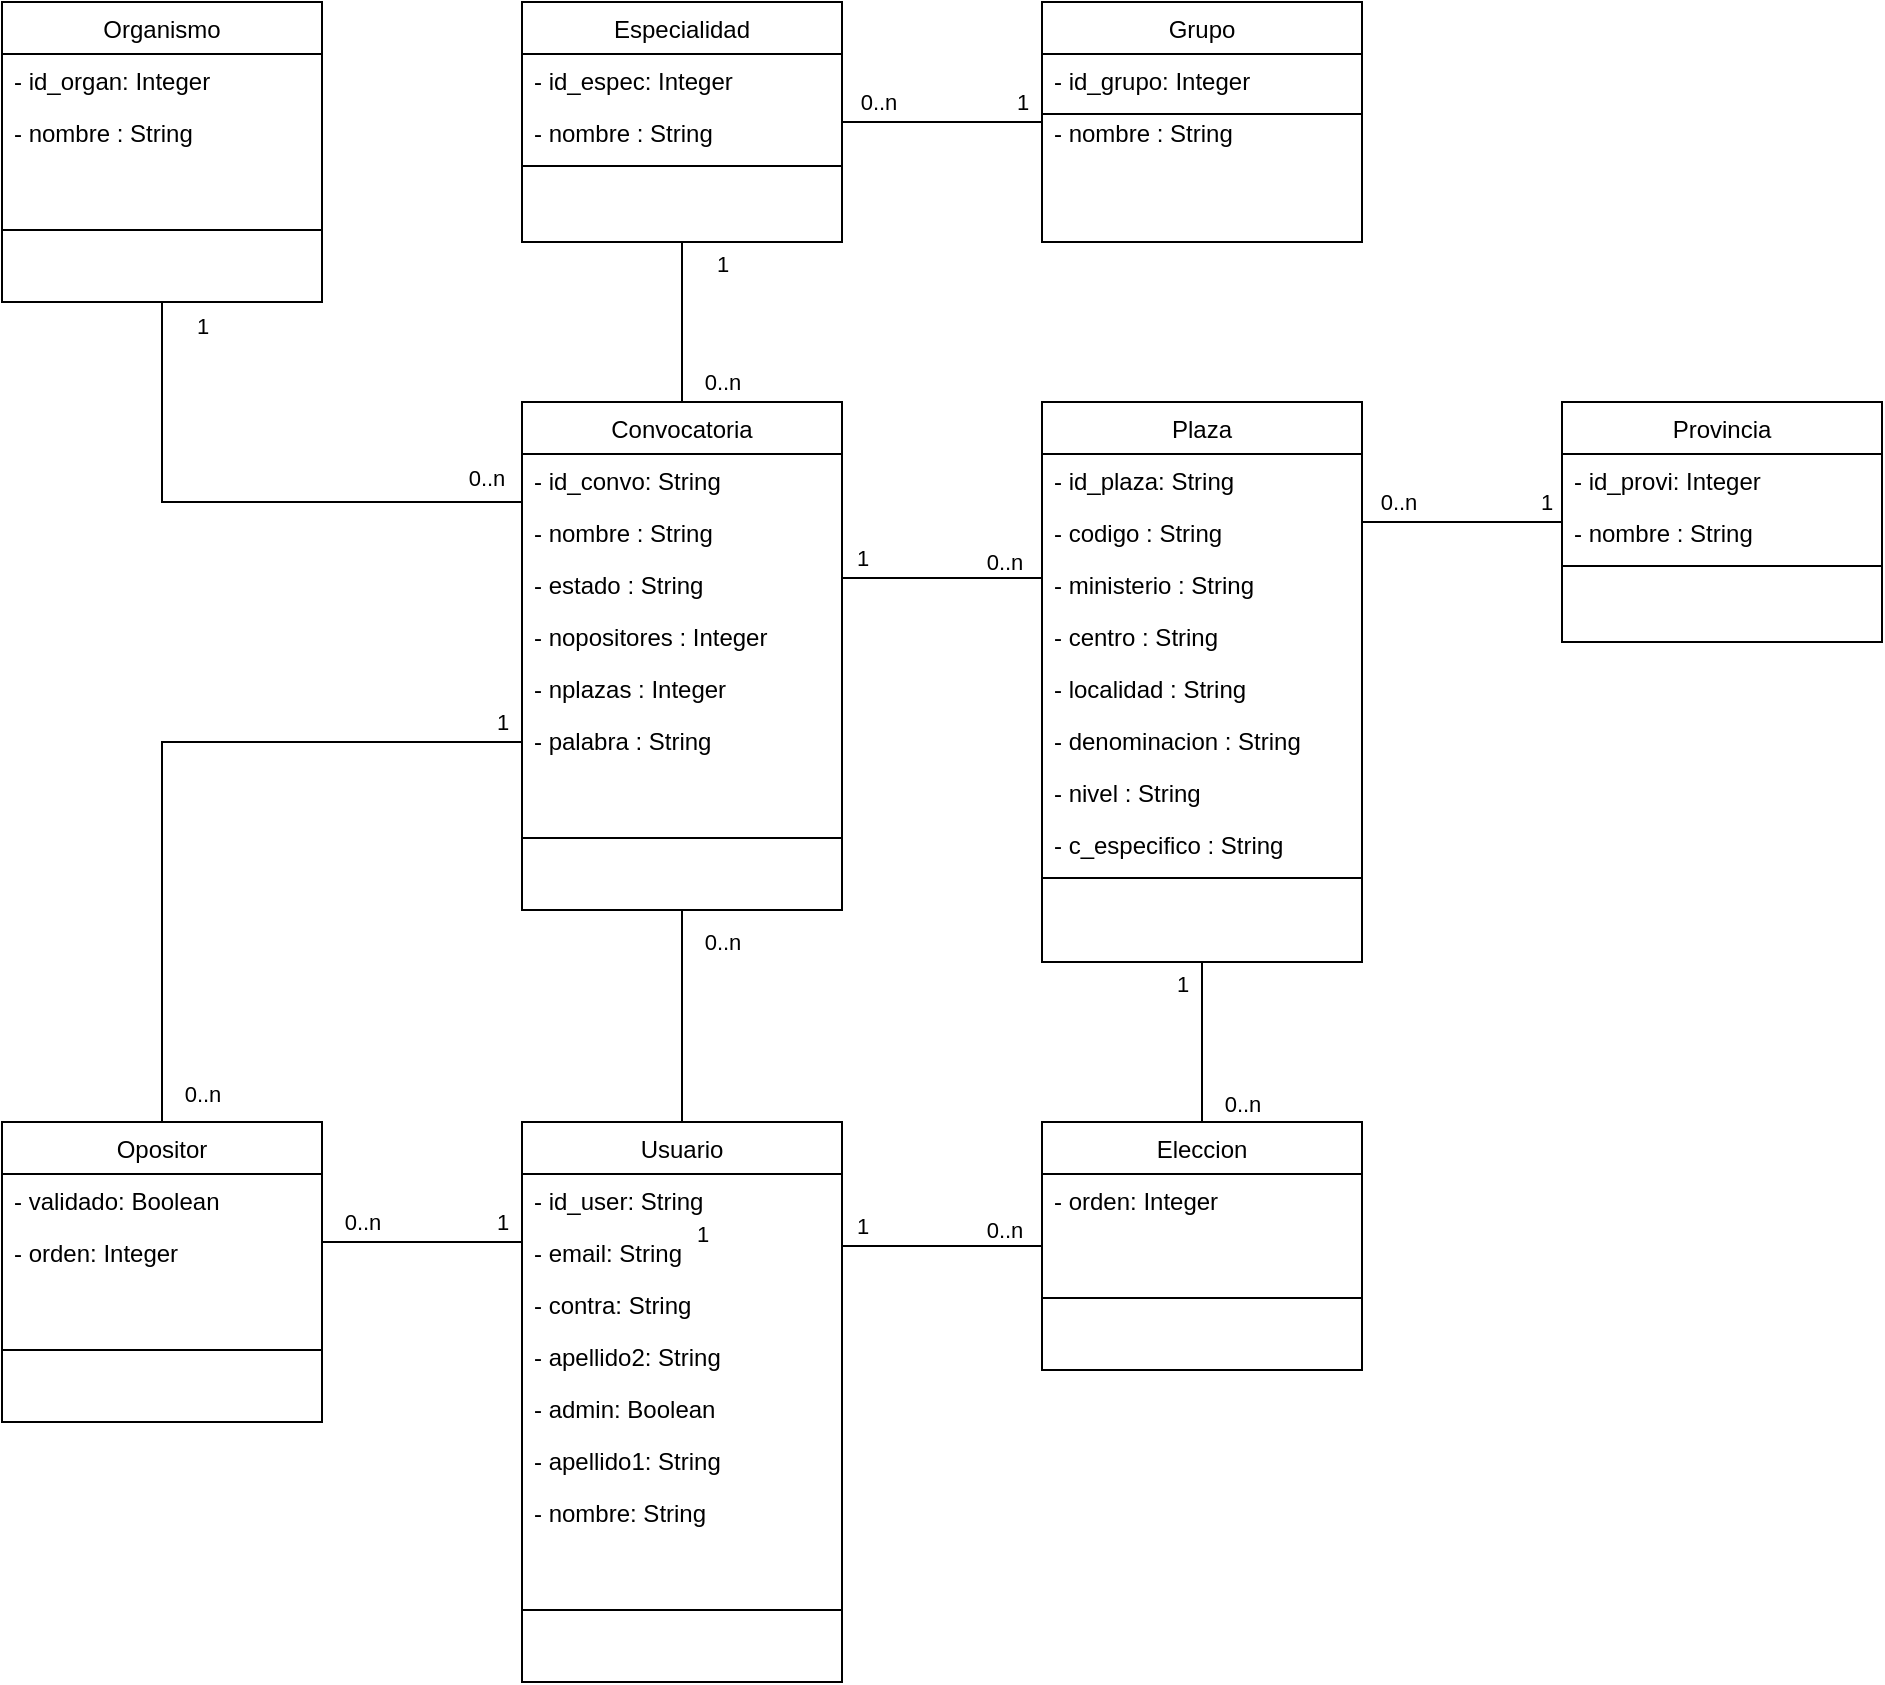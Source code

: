 <mxfile version="18.0.1" type="github">
  <diagram id="C5RBs43oDa-KdzZeNtuy" name="Page-1">
    <mxGraphModel dx="1422" dy="752" grid="1" gridSize="10" guides="1" tooltips="1" connect="1" arrows="1" fold="1" page="1" pageScale="1" pageWidth="827" pageHeight="1169" math="0" shadow="0">
      <root>
        <mxCell id="WIyWlLk6GJQsqaUBKTNV-0" />
        <mxCell id="WIyWlLk6GJQsqaUBKTNV-1" parent="WIyWlLk6GJQsqaUBKTNV-0" />
        <mxCell id="cPd-VQ7A9rN7ERo2Lcjd-0" value="Provincia" style="swimlane;fontStyle=0;align=center;verticalAlign=top;childLayout=stackLayout;horizontal=1;startSize=26;horizontalStack=0;resizeParent=1;resizeLast=0;collapsible=1;marginBottom=0;rounded=0;shadow=0;strokeWidth=1;" parent="WIyWlLk6GJQsqaUBKTNV-1" vertex="1">
          <mxGeometry x="860" y="240" width="160" height="120" as="geometry">
            <mxRectangle x="530" y="610" width="160" height="26" as="alternateBounds" />
          </mxGeometry>
        </mxCell>
        <mxCell id="cPd-VQ7A9rN7ERo2Lcjd-1" value="- id_provi: Integer" style="text;align=left;verticalAlign=top;spacingLeft=4;spacingRight=4;overflow=hidden;rotatable=0;points=[[0,0.5],[1,0.5]];portConstraint=eastwest;" parent="cPd-VQ7A9rN7ERo2Lcjd-0" vertex="1">
          <mxGeometry y="26" width="160" height="26" as="geometry" />
        </mxCell>
        <mxCell id="cPd-VQ7A9rN7ERo2Lcjd-2" value="- nombre : String" style="text;align=left;verticalAlign=top;spacingLeft=4;spacingRight=4;overflow=hidden;rotatable=0;points=[[0,0.5],[1,0.5]];portConstraint=eastwest;rounded=0;shadow=0;html=0;" parent="cPd-VQ7A9rN7ERo2Lcjd-0" vertex="1">
          <mxGeometry y="52" width="160" height="26" as="geometry" />
        </mxCell>
        <mxCell id="cPd-VQ7A9rN7ERo2Lcjd-6" value="" style="line;html=1;strokeWidth=1;align=left;verticalAlign=middle;spacingTop=-1;spacingLeft=3;spacingRight=3;rotatable=0;labelPosition=right;points=[];portConstraint=eastwest;" parent="cPd-VQ7A9rN7ERo2Lcjd-0" vertex="1">
          <mxGeometry y="78" width="160" height="8" as="geometry" />
        </mxCell>
        <mxCell id="8T8IWZVeBzN1i3w2Dnij-60" style="edgeStyle=orthogonalEdgeStyle;rounded=0;orthogonalLoop=1;jettySize=auto;html=1;endArrow=none;endFill=0;" parent="WIyWlLk6GJQsqaUBKTNV-1" source="cPd-VQ7A9rN7ERo2Lcjd-9" target="8T8IWZVeBzN1i3w2Dnij-1" edge="1">
          <mxGeometry relative="1" as="geometry" />
        </mxCell>
        <mxCell id="8T8IWZVeBzN1i3w2Dnij-61" value="1" style="edgeLabel;html=1;align=center;verticalAlign=middle;resizable=0;points=[];" parent="8T8IWZVeBzN1i3w2Dnij-60" vertex="1" connectable="0">
          <mxGeometry x="-0.818" y="1" relative="1" as="geometry">
            <mxPoint x="19" y="3" as="offset" />
          </mxGeometry>
        </mxCell>
        <mxCell id="8T8IWZVeBzN1i3w2Dnij-62" value="0..n" style="edgeLabel;html=1;align=center;verticalAlign=middle;resizable=0;points=[];" parent="8T8IWZVeBzN1i3w2Dnij-60" vertex="1" connectable="0">
          <mxGeometry x="0.768" y="-2" relative="1" as="geometry">
            <mxPoint x="22" y="-1" as="offset" />
          </mxGeometry>
        </mxCell>
        <mxCell id="cPd-VQ7A9rN7ERo2Lcjd-9" value="Especialidad" style="swimlane;fontStyle=0;align=center;verticalAlign=top;childLayout=stackLayout;horizontal=1;startSize=26;horizontalStack=0;resizeParent=1;resizeLast=0;collapsible=1;marginBottom=0;rounded=0;shadow=0;strokeWidth=1;" parent="WIyWlLk6GJQsqaUBKTNV-1" vertex="1">
          <mxGeometry x="340" y="40" width="160" height="120" as="geometry">
            <mxRectangle x="160" y="560" width="160" height="26" as="alternateBounds" />
          </mxGeometry>
        </mxCell>
        <mxCell id="cPd-VQ7A9rN7ERo2Lcjd-10" value="- id_espec: Integer" style="text;align=left;verticalAlign=top;spacingLeft=4;spacingRight=4;overflow=hidden;rotatable=0;points=[[0,0.5],[1,0.5]];portConstraint=eastwest;" parent="cPd-VQ7A9rN7ERo2Lcjd-9" vertex="1">
          <mxGeometry y="26" width="160" height="26" as="geometry" />
        </mxCell>
        <mxCell id="cPd-VQ7A9rN7ERo2Lcjd-11" value="- nombre : String" style="text;align=left;verticalAlign=top;spacingLeft=4;spacingRight=4;overflow=hidden;rotatable=0;points=[[0,0.5],[1,0.5]];portConstraint=eastwest;rounded=0;shadow=0;html=0;" parent="cPd-VQ7A9rN7ERo2Lcjd-9" vertex="1">
          <mxGeometry y="52" width="160" height="26" as="geometry" />
        </mxCell>
        <mxCell id="cPd-VQ7A9rN7ERo2Lcjd-12" value="" style="line;html=1;strokeWidth=1;align=left;verticalAlign=middle;spacingTop=-1;spacingLeft=3;spacingRight=3;rotatable=0;labelPosition=right;points=[];portConstraint=eastwest;" parent="cPd-VQ7A9rN7ERo2Lcjd-9" vertex="1">
          <mxGeometry y="78" width="160" height="8" as="geometry" />
        </mxCell>
        <mxCell id="8T8IWZVeBzN1i3w2Dnij-56" style="edgeStyle=orthogonalEdgeStyle;rounded=0;orthogonalLoop=1;jettySize=auto;html=1;endArrow=none;endFill=0;" parent="WIyWlLk6GJQsqaUBKTNV-1" source="cPd-VQ7A9rN7ERo2Lcjd-13" target="8T8IWZVeBzN1i3w2Dnij-1" edge="1">
          <mxGeometry relative="1" as="geometry">
            <mxPoint x="290" y="340" as="targetPoint" />
            <Array as="points">
              <mxPoint x="160" y="290" />
            </Array>
          </mxGeometry>
        </mxCell>
        <mxCell id="8T8IWZVeBzN1i3w2Dnij-58" value="0..n" style="edgeLabel;html=1;align=center;verticalAlign=middle;resizable=0;points=[];" parent="8T8IWZVeBzN1i3w2Dnij-56" vertex="1" connectable="0">
          <mxGeometry x="0.917" y="1" relative="1" as="geometry">
            <mxPoint x="-7" y="-11" as="offset" />
          </mxGeometry>
        </mxCell>
        <mxCell id="8T8IWZVeBzN1i3w2Dnij-59" value="1" style="edgeLabel;html=1;align=center;verticalAlign=middle;resizable=0;points=[];" parent="8T8IWZVeBzN1i3w2Dnij-56" vertex="1" connectable="0">
          <mxGeometry x="-0.917" relative="1" as="geometry">
            <mxPoint x="20" as="offset" />
          </mxGeometry>
        </mxCell>
        <mxCell id="cPd-VQ7A9rN7ERo2Lcjd-13" value="Organismo" style="swimlane;fontStyle=0;align=center;verticalAlign=top;childLayout=stackLayout;horizontal=1;startSize=26;horizontalStack=0;resizeParent=1;resizeLast=0;collapsible=1;marginBottom=0;rounded=0;shadow=0;strokeWidth=1;" parent="WIyWlLk6GJQsqaUBKTNV-1" vertex="1">
          <mxGeometry x="80" y="40" width="160" height="150" as="geometry">
            <mxRectangle x="160" y="560" width="160" height="26" as="alternateBounds" />
          </mxGeometry>
        </mxCell>
        <mxCell id="cPd-VQ7A9rN7ERo2Lcjd-14" value="- id_organ: Integer" style="text;align=left;verticalAlign=top;spacingLeft=4;spacingRight=4;overflow=hidden;rotatable=0;points=[[0,0.5],[1,0.5]];portConstraint=eastwest;" parent="cPd-VQ7A9rN7ERo2Lcjd-13" vertex="1">
          <mxGeometry y="26" width="160" height="26" as="geometry" />
        </mxCell>
        <mxCell id="cPd-VQ7A9rN7ERo2Lcjd-15" value="- nombre : String" style="text;align=left;verticalAlign=top;spacingLeft=4;spacingRight=4;overflow=hidden;rotatable=0;points=[[0,0.5],[1,0.5]];portConstraint=eastwest;rounded=0;shadow=0;html=0;" parent="cPd-VQ7A9rN7ERo2Lcjd-13" vertex="1">
          <mxGeometry y="52" width="160" height="26" as="geometry" />
        </mxCell>
        <mxCell id="cPd-VQ7A9rN7ERo2Lcjd-16" value="" style="line;html=1;strokeWidth=1;align=left;verticalAlign=middle;spacingTop=-1;spacingLeft=3;spacingRight=3;rotatable=0;labelPosition=right;points=[];portConstraint=eastwest;" parent="cPd-VQ7A9rN7ERo2Lcjd-13" vertex="1">
          <mxGeometry y="78" width="160" height="72" as="geometry" />
        </mxCell>
        <mxCell id="cPd-VQ7A9rN7ERo2Lcjd-17" value="Grupo" style="swimlane;fontStyle=0;align=center;verticalAlign=top;childLayout=stackLayout;horizontal=1;startSize=26;horizontalStack=0;resizeParent=1;resizeLast=0;collapsible=1;marginBottom=0;rounded=0;shadow=0;strokeWidth=1;" parent="WIyWlLk6GJQsqaUBKTNV-1" vertex="1">
          <mxGeometry x="600" y="40" width="160" height="120" as="geometry">
            <mxRectangle x="160" y="560" width="160" height="26" as="alternateBounds" />
          </mxGeometry>
        </mxCell>
        <mxCell id="cPd-VQ7A9rN7ERo2Lcjd-18" value="- id_grupo: Integer" style="text;align=left;verticalAlign=top;spacingLeft=4;spacingRight=4;overflow=hidden;rotatable=0;points=[[0,0.5],[1,0.5]];portConstraint=eastwest;" parent="cPd-VQ7A9rN7ERo2Lcjd-17" vertex="1">
          <mxGeometry y="26" width="160" height="26" as="geometry" />
        </mxCell>
        <mxCell id="cPd-VQ7A9rN7ERo2Lcjd-20" value="" style="line;html=1;strokeWidth=1;align=left;verticalAlign=middle;spacingTop=-1;spacingLeft=3;spacingRight=3;rotatable=0;labelPosition=right;points=[];portConstraint=eastwest;" parent="cPd-VQ7A9rN7ERo2Lcjd-17" vertex="1">
          <mxGeometry y="52" width="160" height="8" as="geometry" />
        </mxCell>
        <mxCell id="8T8IWZVeBzN1i3w2Dnij-1" value="Convocatoria" style="swimlane;fontStyle=0;align=center;verticalAlign=top;childLayout=stackLayout;horizontal=1;startSize=26;horizontalStack=0;resizeParent=1;resizeLast=0;collapsible=1;marginBottom=0;rounded=0;shadow=0;strokeWidth=1;" parent="WIyWlLk6GJQsqaUBKTNV-1" vertex="1">
          <mxGeometry x="340" y="240" width="160" height="254" as="geometry">
            <mxRectangle x="160" y="560" width="160" height="26" as="alternateBounds" />
          </mxGeometry>
        </mxCell>
        <mxCell id="8T8IWZVeBzN1i3w2Dnij-2" value="- id_convo: String" style="text;align=left;verticalAlign=top;spacingLeft=4;spacingRight=4;overflow=hidden;rotatable=0;points=[[0,0.5],[1,0.5]];portConstraint=eastwest;" parent="8T8IWZVeBzN1i3w2Dnij-1" vertex="1">
          <mxGeometry y="26" width="160" height="26" as="geometry" />
        </mxCell>
        <mxCell id="8T8IWZVeBzN1i3w2Dnij-3" value="- nombre : String" style="text;align=left;verticalAlign=top;spacingLeft=4;spacingRight=4;overflow=hidden;rotatable=0;points=[[0,0.5],[1,0.5]];portConstraint=eastwest;rounded=0;shadow=0;html=0;" parent="8T8IWZVeBzN1i3w2Dnij-1" vertex="1">
          <mxGeometry y="52" width="160" height="26" as="geometry" />
        </mxCell>
        <mxCell id="8T8IWZVeBzN1i3w2Dnij-5" value="- estado : String" style="text;align=left;verticalAlign=top;spacingLeft=4;spacingRight=4;overflow=hidden;rotatable=0;points=[[0,0.5],[1,0.5]];portConstraint=eastwest;rounded=0;shadow=0;html=0;" parent="8T8IWZVeBzN1i3w2Dnij-1" vertex="1">
          <mxGeometry y="78" width="160" height="26" as="geometry" />
        </mxCell>
        <mxCell id="LTb-N5Ke8aLaXxf8S1j3-1" value="- nopositores : Integer" style="text;align=left;verticalAlign=top;spacingLeft=4;spacingRight=4;overflow=hidden;rotatable=0;points=[[0,0.5],[1,0.5]];portConstraint=eastwest;rounded=0;shadow=0;html=0;" vertex="1" parent="8T8IWZVeBzN1i3w2Dnij-1">
          <mxGeometry y="104" width="160" height="26" as="geometry" />
        </mxCell>
        <mxCell id="LTb-N5Ke8aLaXxf8S1j3-2" value="- nplazas : Integer" style="text;align=left;verticalAlign=top;spacingLeft=4;spacingRight=4;overflow=hidden;rotatable=0;points=[[0,0.5],[1,0.5]];portConstraint=eastwest;rounded=0;shadow=0;html=0;" vertex="1" parent="8T8IWZVeBzN1i3w2Dnij-1">
          <mxGeometry y="130" width="160" height="26" as="geometry" />
        </mxCell>
        <mxCell id="LTb-N5Ke8aLaXxf8S1j3-3" value="- palabra : String" style="text;align=left;verticalAlign=top;spacingLeft=4;spacingRight=4;overflow=hidden;rotatable=0;points=[[0,0.5],[1,0.5]];portConstraint=eastwest;rounded=0;shadow=0;html=0;" vertex="1" parent="8T8IWZVeBzN1i3w2Dnij-1">
          <mxGeometry y="156" width="160" height="26" as="geometry" />
        </mxCell>
        <mxCell id="8T8IWZVeBzN1i3w2Dnij-4" value="" style="line;html=1;strokeWidth=1;align=left;verticalAlign=middle;spacingTop=-1;spacingLeft=3;spacingRight=3;rotatable=0;labelPosition=right;points=[];portConstraint=eastwest;" parent="8T8IWZVeBzN1i3w2Dnij-1" vertex="1">
          <mxGeometry y="182" width="160" height="72" as="geometry" />
        </mxCell>
        <mxCell id="8T8IWZVeBzN1i3w2Dnij-7" value="Plaza" style="swimlane;fontStyle=0;align=center;verticalAlign=top;childLayout=stackLayout;horizontal=1;startSize=26;horizontalStack=0;resizeParent=1;resizeLast=0;collapsible=1;marginBottom=0;rounded=0;shadow=0;strokeWidth=1;" parent="WIyWlLk6GJQsqaUBKTNV-1" vertex="1">
          <mxGeometry x="600" y="240" width="160" height="280" as="geometry">
            <mxRectangle x="530" y="610" width="160" height="26" as="alternateBounds" />
          </mxGeometry>
        </mxCell>
        <mxCell id="8T8IWZVeBzN1i3w2Dnij-8" value="- id_plaza: String" style="text;align=left;verticalAlign=top;spacingLeft=4;spacingRight=4;overflow=hidden;rotatable=0;points=[[0,0.5],[1,0.5]];portConstraint=eastwest;" parent="8T8IWZVeBzN1i3w2Dnij-7" vertex="1">
          <mxGeometry y="26" width="160" height="26" as="geometry" />
        </mxCell>
        <mxCell id="LTb-N5Ke8aLaXxf8S1j3-4" value="- codigo : String" style="text;align=left;verticalAlign=top;spacingLeft=4;spacingRight=4;overflow=hidden;rotatable=0;points=[[0,0.5],[1,0.5]];portConstraint=eastwest;rounded=0;shadow=0;html=0;" vertex="1" parent="8T8IWZVeBzN1i3w2Dnij-7">
          <mxGeometry y="52" width="160" height="26" as="geometry" />
        </mxCell>
        <mxCell id="8T8IWZVeBzN1i3w2Dnij-11" value="- ministerio : String" style="text;align=left;verticalAlign=top;spacingLeft=4;spacingRight=4;overflow=hidden;rotatable=0;points=[[0,0.5],[1,0.5]];portConstraint=eastwest;rounded=0;shadow=0;html=0;" parent="8T8IWZVeBzN1i3w2Dnij-7" vertex="1">
          <mxGeometry y="78" width="160" height="26" as="geometry" />
        </mxCell>
        <mxCell id="8T8IWZVeBzN1i3w2Dnij-12" value="- centro : String" style="text;align=left;verticalAlign=top;spacingLeft=4;spacingRight=4;overflow=hidden;rotatable=0;points=[[0,0.5],[1,0.5]];portConstraint=eastwest;rounded=0;shadow=0;html=0;" parent="8T8IWZVeBzN1i3w2Dnij-7" vertex="1">
          <mxGeometry y="104" width="160" height="26" as="geometry" />
        </mxCell>
        <mxCell id="8T8IWZVeBzN1i3w2Dnij-13" value="- localidad : String" style="text;align=left;verticalAlign=top;spacingLeft=4;spacingRight=4;overflow=hidden;rotatable=0;points=[[0,0.5],[1,0.5]];portConstraint=eastwest;rounded=0;shadow=0;html=0;" parent="8T8IWZVeBzN1i3w2Dnij-7" vertex="1">
          <mxGeometry y="130" width="160" height="26" as="geometry" />
        </mxCell>
        <mxCell id="8T8IWZVeBzN1i3w2Dnij-15" value="- denominacion : String" style="text;align=left;verticalAlign=top;spacingLeft=4;spacingRight=4;overflow=hidden;rotatable=0;points=[[0,0.5],[1,0.5]];portConstraint=eastwest;rounded=0;shadow=0;html=0;" parent="8T8IWZVeBzN1i3w2Dnij-7" vertex="1">
          <mxGeometry y="156" width="160" height="26" as="geometry" />
        </mxCell>
        <mxCell id="8T8IWZVeBzN1i3w2Dnij-14" value="- nivel : String" style="text;align=left;verticalAlign=top;spacingLeft=4;spacingRight=4;overflow=hidden;rotatable=0;points=[[0,0.5],[1,0.5]];portConstraint=eastwest;rounded=0;shadow=0;html=0;" parent="8T8IWZVeBzN1i3w2Dnij-7" vertex="1">
          <mxGeometry y="182" width="160" height="26" as="geometry" />
        </mxCell>
        <mxCell id="8T8IWZVeBzN1i3w2Dnij-16" value="- c_especifico : String" style="text;align=left;verticalAlign=top;spacingLeft=4;spacingRight=4;overflow=hidden;rotatable=0;points=[[0,0.5],[1,0.5]];portConstraint=eastwest;rounded=0;shadow=0;html=0;" parent="8T8IWZVeBzN1i3w2Dnij-7" vertex="1">
          <mxGeometry y="208" width="160" height="26" as="geometry" />
        </mxCell>
        <mxCell id="8T8IWZVeBzN1i3w2Dnij-10" value="" style="line;html=1;strokeWidth=1;align=left;verticalAlign=middle;spacingTop=-1;spacingLeft=3;spacingRight=3;rotatable=0;labelPosition=right;points=[];portConstraint=eastwest;" parent="8T8IWZVeBzN1i3w2Dnij-7" vertex="1">
          <mxGeometry y="234" width="160" height="8" as="geometry" />
        </mxCell>
        <mxCell id="8T8IWZVeBzN1i3w2Dnij-17" value="Eleccion" style="swimlane;fontStyle=0;align=center;verticalAlign=top;childLayout=stackLayout;horizontal=1;startSize=26;horizontalStack=0;resizeParent=1;resizeLast=0;collapsible=1;marginBottom=0;rounded=0;shadow=0;strokeWidth=1;" parent="WIyWlLk6GJQsqaUBKTNV-1" vertex="1">
          <mxGeometry x="600" y="600" width="160" height="124" as="geometry">
            <mxRectangle x="160" y="560" width="160" height="26" as="alternateBounds" />
          </mxGeometry>
        </mxCell>
        <mxCell id="8T8IWZVeBzN1i3w2Dnij-18" value="- orden: Integer" style="text;align=left;verticalAlign=top;spacingLeft=4;spacingRight=4;overflow=hidden;rotatable=0;points=[[0,0.5],[1,0.5]];portConstraint=eastwest;" parent="8T8IWZVeBzN1i3w2Dnij-17" vertex="1">
          <mxGeometry y="26" width="160" height="26" as="geometry" />
        </mxCell>
        <mxCell id="8T8IWZVeBzN1i3w2Dnij-21" value="" style="line;html=1;strokeWidth=1;align=left;verticalAlign=middle;spacingTop=-1;spacingLeft=3;spacingRight=3;rotatable=0;labelPosition=right;points=[];portConstraint=eastwest;" parent="8T8IWZVeBzN1i3w2Dnij-17" vertex="1">
          <mxGeometry y="52" width="160" height="72" as="geometry" />
        </mxCell>
        <mxCell id="8T8IWZVeBzN1i3w2Dnij-24" value="Opositor" style="swimlane;fontStyle=0;align=center;verticalAlign=top;childLayout=stackLayout;horizontal=1;startSize=26;horizontalStack=0;resizeParent=1;resizeLast=0;collapsible=1;marginBottom=0;rounded=0;shadow=0;strokeWidth=1;" parent="WIyWlLk6GJQsqaUBKTNV-1" vertex="1">
          <mxGeometry x="80" y="600" width="160" height="150" as="geometry">
            <mxRectangle x="160" y="560" width="160" height="26" as="alternateBounds" />
          </mxGeometry>
        </mxCell>
        <mxCell id="8T8IWZVeBzN1i3w2Dnij-25" value="- validado: Boolean" style="text;align=left;verticalAlign=top;spacingLeft=4;spacingRight=4;overflow=hidden;rotatable=0;points=[[0,0.5],[1,0.5]];portConstraint=eastwest;" parent="8T8IWZVeBzN1i3w2Dnij-24" vertex="1">
          <mxGeometry y="26" width="160" height="26" as="geometry" />
        </mxCell>
        <mxCell id="8T8IWZVeBzN1i3w2Dnij-27" value="- orden: Integer" style="text;align=left;verticalAlign=top;spacingLeft=4;spacingRight=4;overflow=hidden;rotatable=0;points=[[0,0.5],[1,0.5]];portConstraint=eastwest;" parent="8T8IWZVeBzN1i3w2Dnij-24" vertex="1">
          <mxGeometry y="52" width="160" height="26" as="geometry" />
        </mxCell>
        <mxCell id="8T8IWZVeBzN1i3w2Dnij-26" value="" style="line;html=1;strokeWidth=1;align=left;verticalAlign=middle;spacingTop=-1;spacingLeft=3;spacingRight=3;rotatable=0;labelPosition=right;points=[];portConstraint=eastwest;" parent="8T8IWZVeBzN1i3w2Dnij-24" vertex="1">
          <mxGeometry y="78" width="160" height="72" as="geometry" />
        </mxCell>
        <mxCell id="8T8IWZVeBzN1i3w2Dnij-28" value="Usuario" style="swimlane;fontStyle=0;align=center;verticalAlign=top;childLayout=stackLayout;horizontal=1;startSize=26;horizontalStack=0;resizeParent=1;resizeLast=0;collapsible=1;marginBottom=0;rounded=0;shadow=0;strokeWidth=1;" parent="WIyWlLk6GJQsqaUBKTNV-1" vertex="1">
          <mxGeometry x="340" y="600" width="160" height="280" as="geometry">
            <mxRectangle x="160" y="560" width="160" height="26" as="alternateBounds" />
          </mxGeometry>
        </mxCell>
        <mxCell id="LTb-N5Ke8aLaXxf8S1j3-0" value="- id_user: String" style="text;align=left;verticalAlign=top;spacingLeft=4;spacingRight=4;overflow=hidden;rotatable=0;points=[[0,0.5],[1,0.5]];portConstraint=eastwest;" vertex="1" parent="8T8IWZVeBzN1i3w2Dnij-28">
          <mxGeometry y="26" width="160" height="26" as="geometry" />
        </mxCell>
        <mxCell id="8T8IWZVeBzN1i3w2Dnij-29" value="- email: String&#xa;" style="text;align=left;verticalAlign=top;spacingLeft=4;spacingRight=4;overflow=hidden;rotatable=0;points=[[0,0.5],[1,0.5]];portConstraint=eastwest;" parent="8T8IWZVeBzN1i3w2Dnij-28" vertex="1">
          <mxGeometry y="52" width="160" height="26" as="geometry" />
        </mxCell>
        <mxCell id="abt6q0qnXCaBGczWeh_A-2" value="- contra: String" style="text;align=left;verticalAlign=top;spacingLeft=4;spacingRight=4;overflow=hidden;rotatable=0;points=[[0,0.5],[1,0.5]];portConstraint=eastwest;" parent="8T8IWZVeBzN1i3w2Dnij-28" vertex="1">
          <mxGeometry y="78" width="160" height="26" as="geometry" />
        </mxCell>
        <mxCell id="8T8IWZVeBzN1i3w2Dnij-33" value="- apellido2: String" style="text;align=left;verticalAlign=top;spacingLeft=4;spacingRight=4;overflow=hidden;rotatable=0;points=[[0,0.5],[1,0.5]];portConstraint=eastwest;" parent="8T8IWZVeBzN1i3w2Dnij-28" vertex="1">
          <mxGeometry y="104" width="160" height="26" as="geometry" />
        </mxCell>
        <mxCell id="abt6q0qnXCaBGczWeh_A-1" value="- admin: Boolean" style="text;align=left;verticalAlign=top;spacingLeft=4;spacingRight=4;overflow=hidden;rotatable=0;points=[[0,0.5],[1,0.5]];portConstraint=eastwest;" parent="8T8IWZVeBzN1i3w2Dnij-28" vertex="1">
          <mxGeometry y="130" width="160" height="26" as="geometry" />
        </mxCell>
        <mxCell id="8T8IWZVeBzN1i3w2Dnij-32" value="- apellido1: String" style="text;align=left;verticalAlign=top;spacingLeft=4;spacingRight=4;overflow=hidden;rotatable=0;points=[[0,0.5],[1,0.5]];portConstraint=eastwest;" parent="8T8IWZVeBzN1i3w2Dnij-28" vertex="1">
          <mxGeometry y="156" width="160" height="26" as="geometry" />
        </mxCell>
        <mxCell id="8T8IWZVeBzN1i3w2Dnij-30" value="- nombre: String" style="text;align=left;verticalAlign=top;spacingLeft=4;spacingRight=4;overflow=hidden;rotatable=0;points=[[0,0.5],[1,0.5]];portConstraint=eastwest;" parent="8T8IWZVeBzN1i3w2Dnij-28" vertex="1">
          <mxGeometry y="182" width="160" height="26" as="geometry" />
        </mxCell>
        <mxCell id="8T8IWZVeBzN1i3w2Dnij-31" value="" style="line;html=1;strokeWidth=1;align=left;verticalAlign=middle;spacingTop=-1;spacingLeft=3;spacingRight=3;rotatable=0;labelPosition=right;points=[];portConstraint=eastwest;" parent="8T8IWZVeBzN1i3w2Dnij-28" vertex="1">
          <mxGeometry y="208" width="160" height="72" as="geometry" />
        </mxCell>
        <mxCell id="8T8IWZVeBzN1i3w2Dnij-63" style="edgeStyle=orthogonalEdgeStyle;rounded=0;orthogonalLoop=1;jettySize=auto;html=1;endArrow=none;endFill=0;" parent="WIyWlLk6GJQsqaUBKTNV-1" source="cPd-VQ7A9rN7ERo2Lcjd-17" target="cPd-VQ7A9rN7ERo2Lcjd-9" edge="1">
          <mxGeometry relative="1" as="geometry">
            <mxPoint x="430" y="170" as="sourcePoint" />
            <mxPoint x="540" y="130" as="targetPoint" />
            <Array as="points">
              <mxPoint x="570" y="100" />
              <mxPoint x="570" y="100" />
            </Array>
          </mxGeometry>
        </mxCell>
        <mxCell id="8T8IWZVeBzN1i3w2Dnij-64" value="1" style="edgeLabel;html=1;align=center;verticalAlign=middle;resizable=0;points=[];" parent="8T8IWZVeBzN1i3w2Dnij-63" vertex="1" connectable="0">
          <mxGeometry x="-0.818" y="1" relative="1" as="geometry">
            <mxPoint x="-1" y="-11" as="offset" />
          </mxGeometry>
        </mxCell>
        <mxCell id="8T8IWZVeBzN1i3w2Dnij-65" value="0..n" style="edgeLabel;html=1;align=center;verticalAlign=middle;resizable=0;points=[];" parent="8T8IWZVeBzN1i3w2Dnij-63" vertex="1" connectable="0">
          <mxGeometry x="0.768" y="-2" relative="1" as="geometry">
            <mxPoint x="6" y="-8" as="offset" />
          </mxGeometry>
        </mxCell>
        <mxCell id="8T8IWZVeBzN1i3w2Dnij-69" style="edgeStyle=orthogonalEdgeStyle;rounded=0;orthogonalLoop=1;jettySize=auto;html=1;endArrow=none;endFill=0;" parent="WIyWlLk6GJQsqaUBKTNV-1" source="8T8IWZVeBzN1i3w2Dnij-7" target="8T8IWZVeBzN1i3w2Dnij-1" edge="1">
          <mxGeometry relative="1" as="geometry">
            <mxPoint x="580" y="449.999" as="sourcePoint" />
            <mxPoint x="460" y="449.999" as="targetPoint" />
            <Array as="points">
              <mxPoint x="560" y="328" />
              <mxPoint x="560" y="328" />
            </Array>
          </mxGeometry>
        </mxCell>
        <mxCell id="8T8IWZVeBzN1i3w2Dnij-70" value="1" style="edgeLabel;html=1;align=center;verticalAlign=middle;resizable=0;points=[];" parent="8T8IWZVeBzN1i3w2Dnij-69" vertex="1" connectable="0">
          <mxGeometry x="-0.818" y="1" relative="1" as="geometry">
            <mxPoint x="-81" y="-11" as="offset" />
          </mxGeometry>
        </mxCell>
        <mxCell id="8T8IWZVeBzN1i3w2Dnij-71" value="0..n" style="edgeLabel;html=1;align=center;verticalAlign=middle;resizable=0;points=[];" parent="8T8IWZVeBzN1i3w2Dnij-69" vertex="1" connectable="0">
          <mxGeometry x="0.768" y="-2" relative="1" as="geometry">
            <mxPoint x="69" y="-6" as="offset" />
          </mxGeometry>
        </mxCell>
        <mxCell id="8T8IWZVeBzN1i3w2Dnij-72" style="edgeStyle=orthogonalEdgeStyle;rounded=0;orthogonalLoop=1;jettySize=auto;html=1;endArrow=none;endFill=0;exitX=0;exitY=0.75;exitDx=0;exitDy=0;" parent="WIyWlLk6GJQsqaUBKTNV-1" source="8T8IWZVeBzN1i3w2Dnij-1" target="8T8IWZVeBzN1i3w2Dnij-24" edge="1">
          <mxGeometry relative="1" as="geometry">
            <mxPoint x="270" y="450" as="sourcePoint" />
            <mxPoint x="150" y="450" as="targetPoint" />
            <Array as="points">
              <mxPoint x="340" y="410" />
              <mxPoint x="160" y="410" />
            </Array>
          </mxGeometry>
        </mxCell>
        <mxCell id="8T8IWZVeBzN1i3w2Dnij-73" value="1" style="edgeLabel;html=1;align=center;verticalAlign=middle;resizable=0;points=[];" parent="8T8IWZVeBzN1i3w2Dnij-72" vertex="1" connectable="0">
          <mxGeometry x="-0.818" y="1" relative="1" as="geometry">
            <mxPoint x="5" y="-11" as="offset" />
          </mxGeometry>
        </mxCell>
        <mxCell id="8T8IWZVeBzN1i3w2Dnij-74" value="0..n" style="edgeLabel;html=1;align=center;verticalAlign=middle;resizable=0;points=[];" parent="8T8IWZVeBzN1i3w2Dnij-72" vertex="1" connectable="0">
          <mxGeometry x="0.768" y="-2" relative="1" as="geometry">
            <mxPoint x="22" y="31" as="offset" />
          </mxGeometry>
        </mxCell>
        <mxCell id="8T8IWZVeBzN1i3w2Dnij-75" style="edgeStyle=orthogonalEdgeStyle;rounded=0;orthogonalLoop=1;jettySize=auto;html=1;endArrow=none;endFill=0;" parent="WIyWlLk6GJQsqaUBKTNV-1" source="8T8IWZVeBzN1i3w2Dnij-1" target="8T8IWZVeBzN1i3w2Dnij-28" edge="1">
          <mxGeometry relative="1" as="geometry">
            <mxPoint x="413" y="450" as="sourcePoint" />
            <mxPoint x="413" y="530" as="targetPoint" />
          </mxGeometry>
        </mxCell>
        <mxCell id="8T8IWZVeBzN1i3w2Dnij-76" value="1" style="edgeLabel;html=1;align=center;verticalAlign=middle;resizable=0;points=[];" parent="8T8IWZVeBzN1i3w2Dnij-75" vertex="1" connectable="0">
          <mxGeometry x="-0.818" y="1" relative="1" as="geometry">
            <mxPoint x="9" y="152" as="offset" />
          </mxGeometry>
        </mxCell>
        <mxCell id="8T8IWZVeBzN1i3w2Dnij-77" value="0..n" style="edgeLabel;html=1;align=center;verticalAlign=middle;resizable=0;points=[];" parent="8T8IWZVeBzN1i3w2Dnij-75" vertex="1" connectable="0">
          <mxGeometry x="0.768" y="-2" relative="1" as="geometry">
            <mxPoint x="22" y="-78" as="offset" />
          </mxGeometry>
        </mxCell>
        <mxCell id="8T8IWZVeBzN1i3w2Dnij-81" style="edgeStyle=orthogonalEdgeStyle;rounded=0;orthogonalLoop=1;jettySize=auto;html=1;endArrow=none;endFill=0;" parent="WIyWlLk6GJQsqaUBKTNV-1" source="cPd-VQ7A9rN7ERo2Lcjd-0" target="8T8IWZVeBzN1i3w2Dnij-7" edge="1">
          <mxGeometry relative="1" as="geometry">
            <mxPoint x="890" y="416" as="sourcePoint" />
            <mxPoint x="780" y="300" as="targetPoint" />
            <Array as="points">
              <mxPoint x="780" y="300" />
              <mxPoint x="780" y="300" />
            </Array>
          </mxGeometry>
        </mxCell>
        <mxCell id="8T8IWZVeBzN1i3w2Dnij-82" value="1" style="edgeLabel;html=1;align=center;verticalAlign=middle;resizable=0;points=[];" parent="8T8IWZVeBzN1i3w2Dnij-81" vertex="1" connectable="0">
          <mxGeometry x="-0.818" y="1" relative="1" as="geometry">
            <mxPoint x="1" y="-11" as="offset" />
          </mxGeometry>
        </mxCell>
        <mxCell id="8T8IWZVeBzN1i3w2Dnij-83" value="0..n" style="edgeLabel;html=1;align=center;verticalAlign=middle;resizable=0;points=[];" parent="8T8IWZVeBzN1i3w2Dnij-81" vertex="1" connectable="0">
          <mxGeometry x="0.768" y="-2" relative="1" as="geometry">
            <mxPoint x="6" y="-8" as="offset" />
          </mxGeometry>
        </mxCell>
        <mxCell id="8T8IWZVeBzN1i3w2Dnij-84" style="edgeStyle=orthogonalEdgeStyle;rounded=0;orthogonalLoop=1;jettySize=auto;html=1;endArrow=none;endFill=0;" parent="WIyWlLk6GJQsqaUBKTNV-1" source="8T8IWZVeBzN1i3w2Dnij-17" target="8T8IWZVeBzN1i3w2Dnij-28" edge="1">
          <mxGeometry relative="1" as="geometry">
            <mxPoint x="620" y="750" as="sourcePoint" />
            <mxPoint x="520" y="750" as="targetPoint" />
            <Array as="points">
              <mxPoint x="520" y="662" />
              <mxPoint x="520" y="662" />
            </Array>
          </mxGeometry>
        </mxCell>
        <mxCell id="8T8IWZVeBzN1i3w2Dnij-85" value="1" style="edgeLabel;html=1;align=center;verticalAlign=middle;resizable=0;points=[];" parent="8T8IWZVeBzN1i3w2Dnij-84" vertex="1" connectable="0">
          <mxGeometry x="-0.818" y="1" relative="1" as="geometry">
            <mxPoint x="-81" y="-11" as="offset" />
          </mxGeometry>
        </mxCell>
        <mxCell id="8T8IWZVeBzN1i3w2Dnij-86" value="0..n" style="edgeLabel;html=1;align=center;verticalAlign=middle;resizable=0;points=[];" parent="8T8IWZVeBzN1i3w2Dnij-84" vertex="1" connectable="0">
          <mxGeometry x="0.768" y="-2" relative="1" as="geometry">
            <mxPoint x="69" y="-6" as="offset" />
          </mxGeometry>
        </mxCell>
        <mxCell id="8T8IWZVeBzN1i3w2Dnij-87" style="edgeStyle=orthogonalEdgeStyle;rounded=0;orthogonalLoop=1;jettySize=auto;html=1;endArrow=none;endFill=0;" parent="WIyWlLk6GJQsqaUBKTNV-1" source="8T8IWZVeBzN1i3w2Dnij-17" target="8T8IWZVeBzN1i3w2Dnij-7" edge="1">
          <mxGeometry relative="1" as="geometry">
            <mxPoint x="610" y="672" as="sourcePoint" />
            <mxPoint x="510" y="672" as="targetPoint" />
            <Array as="points" />
          </mxGeometry>
        </mxCell>
        <mxCell id="8T8IWZVeBzN1i3w2Dnij-88" value="1" style="edgeLabel;html=1;align=center;verticalAlign=middle;resizable=0;points=[];" parent="8T8IWZVeBzN1i3w2Dnij-87" vertex="1" connectable="0">
          <mxGeometry x="-0.818" y="1" relative="1" as="geometry">
            <mxPoint x="-9" y="-62" as="offset" />
          </mxGeometry>
        </mxCell>
        <mxCell id="8T8IWZVeBzN1i3w2Dnij-89" value="0..n" style="edgeLabel;html=1;align=center;verticalAlign=middle;resizable=0;points=[];" parent="8T8IWZVeBzN1i3w2Dnij-87" vertex="1" connectable="0">
          <mxGeometry x="0.768" y="-2" relative="1" as="geometry">
            <mxPoint x="18" y="61" as="offset" />
          </mxGeometry>
        </mxCell>
        <mxCell id="8T8IWZVeBzN1i3w2Dnij-90" style="edgeStyle=orthogonalEdgeStyle;rounded=0;orthogonalLoop=1;jettySize=auto;html=1;endArrow=none;endFill=0;" parent="WIyWlLk6GJQsqaUBKTNV-1" source="8T8IWZVeBzN1i3w2Dnij-28" target="8T8IWZVeBzN1i3w2Dnij-24" edge="1">
          <mxGeometry relative="1" as="geometry">
            <mxPoint x="350" y="680" as="sourcePoint" />
            <mxPoint x="250" y="680" as="targetPoint" />
            <Array as="points">
              <mxPoint x="310" y="660" />
              <mxPoint x="310" y="660" />
            </Array>
          </mxGeometry>
        </mxCell>
        <mxCell id="8T8IWZVeBzN1i3w2Dnij-91" value="1" style="edgeLabel;html=1;align=center;verticalAlign=middle;resizable=0;points=[];" parent="8T8IWZVeBzN1i3w2Dnij-90" vertex="1" connectable="0">
          <mxGeometry x="-0.818" y="1" relative="1" as="geometry">
            <mxPoint x="-1" y="-11" as="offset" />
          </mxGeometry>
        </mxCell>
        <mxCell id="8T8IWZVeBzN1i3w2Dnij-92" value="0..n" style="edgeLabel;html=1;align=center;verticalAlign=middle;resizable=0;points=[];" parent="8T8IWZVeBzN1i3w2Dnij-90" vertex="1" connectable="0">
          <mxGeometry x="0.768" y="-2" relative="1" as="geometry">
            <mxPoint x="8" y="-8" as="offset" />
          </mxGeometry>
        </mxCell>
        <mxCell id="cPd-VQ7A9rN7ERo2Lcjd-19" value="- nombre : String" style="text;align=left;verticalAlign=top;spacingLeft=4;spacingRight=4;overflow=hidden;rotatable=0;points=[[0,0.5],[1,0.5]];portConstraint=eastwest;rounded=0;shadow=0;html=0;" parent="WIyWlLk6GJQsqaUBKTNV-1" vertex="1">
          <mxGeometry x="600" y="92" width="160" height="26" as="geometry" />
        </mxCell>
      </root>
    </mxGraphModel>
  </diagram>
</mxfile>
